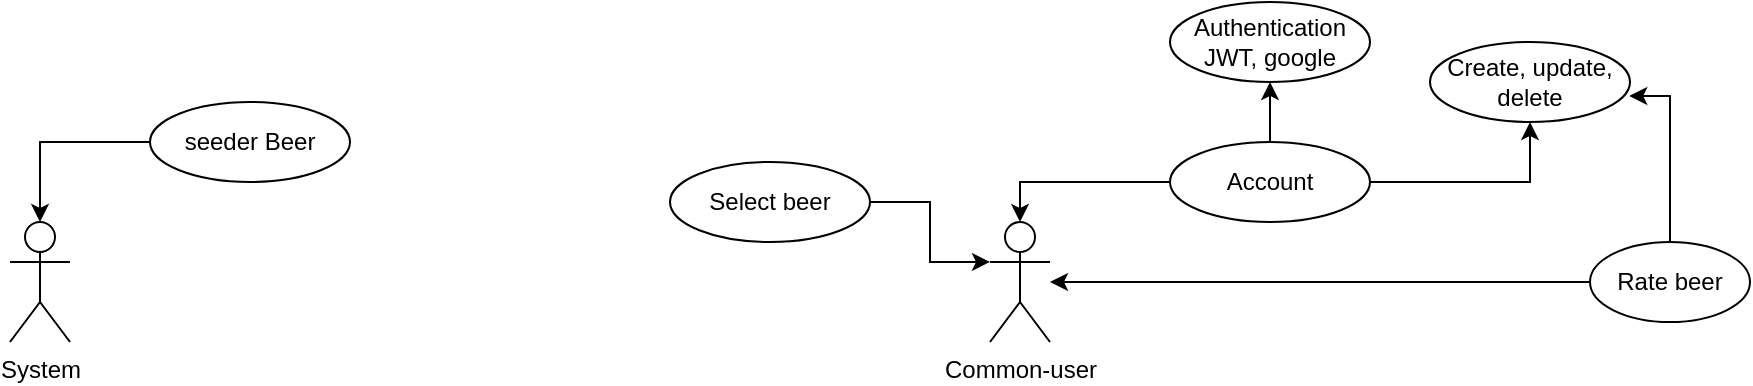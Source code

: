 <mxfile version="24.0.6" type="github" pages="2">
  <diagram id="dXLG3IqObXUuYWV-ODAH" name="Caso de Uso">
    <mxGraphModel dx="2273" dy="764" grid="1" gridSize="10" guides="1" tooltips="1" connect="1" arrows="1" fold="1" page="1" pageScale="1" pageWidth="827" pageHeight="1169" math="0" shadow="0">
      <root>
        <mxCell id="0" />
        <mxCell id="1" parent="0" />
        <mxCell id="3j_sq9nigYKDnWWtqY3_-1" value="System" style="shape=umlActor;verticalLabelPosition=bottom;verticalAlign=top;html=1;outlineConnect=0;" parent="1" vertex="1">
          <mxGeometry x="60" y="210" width="30" height="60" as="geometry" />
        </mxCell>
        <mxCell id="3j_sq9nigYKDnWWtqY3_-2" value="Common-user" style="shape=umlActor;verticalLabelPosition=bottom;verticalAlign=top;html=1;outlineConnect=0;" parent="1" vertex="1">
          <mxGeometry x="550" y="210" width="30" height="60" as="geometry" />
        </mxCell>
        <mxCell id="3j_sq9nigYKDnWWtqY3_-6" style="edgeStyle=orthogonalEdgeStyle;rounded=0;orthogonalLoop=1;jettySize=auto;html=1;" parent="1" source="3j_sq9nigYKDnWWtqY3_-5" target="3j_sq9nigYKDnWWtqY3_-1" edge="1">
          <mxGeometry relative="1" as="geometry" />
        </mxCell>
        <mxCell id="3j_sq9nigYKDnWWtqY3_-5" value="seeder Beer" style="ellipse;whiteSpace=wrap;html=1;align=center;" parent="1" vertex="1">
          <mxGeometry x="130" y="150" width="100" height="40" as="geometry" />
        </mxCell>
        <mxCell id="3j_sq9nigYKDnWWtqY3_-13" style="edgeStyle=orthogonalEdgeStyle;rounded=0;orthogonalLoop=1;jettySize=auto;html=1;entryX=0.5;entryY=1;entryDx=0;entryDy=0;" parent="1" source="3j_sq9nigYKDnWWtqY3_-7" target="3j_sq9nigYKDnWWtqY3_-14" edge="1">
          <mxGeometry relative="1" as="geometry">
            <mxPoint x="750" y="150" as="targetPoint" />
          </mxGeometry>
        </mxCell>
        <mxCell id="3j_sq9nigYKDnWWtqY3_-15" style="edgeStyle=orthogonalEdgeStyle;rounded=0;orthogonalLoop=1;jettySize=auto;html=1;entryX=0.5;entryY=1;entryDx=0;entryDy=0;" parent="1" source="3j_sq9nigYKDnWWtqY3_-7" target="3j_sq9nigYKDnWWtqY3_-16" edge="1">
          <mxGeometry relative="1" as="geometry">
            <mxPoint x="690" y="150" as="targetPoint" />
          </mxGeometry>
        </mxCell>
        <mxCell id="3j_sq9nigYKDnWWtqY3_-7" value="Account" style="ellipse;whiteSpace=wrap;html=1;align=center;" parent="1" vertex="1">
          <mxGeometry x="640" y="170" width="100" height="40" as="geometry" />
        </mxCell>
        <mxCell id="3j_sq9nigYKDnWWtqY3_-8" style="edgeStyle=orthogonalEdgeStyle;rounded=0;orthogonalLoop=1;jettySize=auto;html=1;entryX=0.5;entryY=0;entryDx=0;entryDy=0;entryPerimeter=0;" parent="1" source="3j_sq9nigYKDnWWtqY3_-7" target="3j_sq9nigYKDnWWtqY3_-2" edge="1">
          <mxGeometry relative="1" as="geometry" />
        </mxCell>
        <mxCell id="3j_sq9nigYKDnWWtqY3_-9" value="Select beer" style="ellipse;whiteSpace=wrap;html=1;align=center;" parent="1" vertex="1">
          <mxGeometry x="390" y="180" width="100" height="40" as="geometry" />
        </mxCell>
        <mxCell id="3j_sq9nigYKDnWWtqY3_-12" style="edgeStyle=orthogonalEdgeStyle;rounded=0;orthogonalLoop=1;jettySize=auto;html=1;" parent="1" source="3j_sq9nigYKDnWWtqY3_-10" target="3j_sq9nigYKDnWWtqY3_-2" edge="1">
          <mxGeometry relative="1" as="geometry" />
        </mxCell>
        <mxCell id="3j_sq9nigYKDnWWtqY3_-10" value="Rate beer" style="ellipse;whiteSpace=wrap;html=1;align=center;" parent="1" vertex="1">
          <mxGeometry x="850" y="220" width="80" height="40" as="geometry" />
        </mxCell>
        <mxCell id="3j_sq9nigYKDnWWtqY3_-11" style="edgeStyle=orthogonalEdgeStyle;rounded=0;orthogonalLoop=1;jettySize=auto;html=1;entryX=0;entryY=0.333;entryDx=0;entryDy=0;entryPerimeter=0;" parent="1" source="3j_sq9nigYKDnWWtqY3_-9" target="3j_sq9nigYKDnWWtqY3_-2" edge="1">
          <mxGeometry relative="1" as="geometry" />
        </mxCell>
        <mxCell id="3j_sq9nigYKDnWWtqY3_-14" value="Create, update, delete" style="ellipse;whiteSpace=wrap;html=1;align=center;" parent="1" vertex="1">
          <mxGeometry x="770" y="120" width="100" height="40" as="geometry" />
        </mxCell>
        <mxCell id="3j_sq9nigYKDnWWtqY3_-16" value="Authentication JWT, google" style="ellipse;whiteSpace=wrap;html=1;align=center;" parent="1" vertex="1">
          <mxGeometry x="640" y="100" width="100" height="40" as="geometry" />
        </mxCell>
        <mxCell id="Ao4wYESvtPZh8XHqAkiJ-3" style="edgeStyle=orthogonalEdgeStyle;rounded=0;orthogonalLoop=1;jettySize=auto;html=1;entryX=0.996;entryY=0.675;entryDx=0;entryDy=0;entryPerimeter=0;" parent="1" source="3j_sq9nigYKDnWWtqY3_-10" target="3j_sq9nigYKDnWWtqY3_-14" edge="1">
          <mxGeometry relative="1" as="geometry" />
        </mxCell>
      </root>
    </mxGraphModel>
  </diagram>
  <diagram id="Zvd5h1GYVvDp6IJw9Z2-" name="MER">
    <mxGraphModel dx="1299" dy="437" grid="1" gridSize="10" guides="1" tooltips="1" connect="1" arrows="1" fold="1" page="1" pageScale="1" pageWidth="827" pageHeight="1169" math="0" shadow="0">
      <root>
        <mxCell id="0" />
        <mxCell id="1" parent="0" />
        <mxCell id="KjqSAi9OxwhGEm7AtrSG-1" value="User" style="swimlane;fontStyle=1;align=center;verticalAlign=top;childLayout=stackLayout;horizontal=1;startSize=26;horizontalStack=0;resizeParent=1;resizeParentMax=0;resizeLast=0;collapsible=1;marginBottom=0;whiteSpace=wrap;html=1;" parent="1" vertex="1">
          <mxGeometry x="320" y="150" width="160" height="164" as="geometry">
            <mxRectangle x="50" y="210" width="70" height="30" as="alternateBounds" />
          </mxGeometry>
        </mxCell>
        <mxCell id="KjqSAi9OxwhGEm7AtrSG-2" value="+ name: string" style="text;strokeColor=none;fillColor=none;align=left;verticalAlign=top;spacingLeft=4;spacingRight=4;overflow=hidden;rotatable=0;points=[[0,0.5],[1,0.5]];portConstraint=eastwest;whiteSpace=wrap;html=1;" parent="KjqSAi9OxwhGEm7AtrSG-1" vertex="1">
          <mxGeometry y="26" width="160" height="26" as="geometry" />
        </mxCell>
        <mxCell id="599wfRgBFFB_Gyz-uIn3-3" value="+ email: string" style="text;strokeColor=none;fillColor=none;align=left;verticalAlign=top;spacingLeft=4;spacingRight=4;overflow=hidden;rotatable=0;points=[[0,0.5],[1,0.5]];portConstraint=eastwest;whiteSpace=wrap;html=1;" parent="KjqSAi9OxwhGEm7AtrSG-1" vertex="1">
          <mxGeometry y="52" width="160" height="26" as="geometry" />
        </mxCell>
        <mxCell id="599wfRgBFFB_Gyz-uIn3-10" value="+ password: string" style="text;strokeColor=none;fillColor=none;align=left;verticalAlign=top;spacingLeft=4;spacingRight=4;overflow=hidden;rotatable=0;points=[[0,0.5],[1,0.5]];portConstraint=eastwest;whiteSpace=wrap;html=1;" parent="KjqSAi9OxwhGEm7AtrSG-1" vertex="1">
          <mxGeometry y="78" width="160" height="26" as="geometry" />
        </mxCell>
        <mxCell id="599wfRgBFFB_Gyz-uIn3-11" value="+ birth_date: date" style="text;strokeColor=none;fillColor=none;align=left;verticalAlign=top;spacingLeft=4;spacingRight=4;overflow=hidden;rotatable=0;points=[[0,0.5],[1,0.5]];portConstraint=eastwest;whiteSpace=wrap;html=1;" parent="KjqSAi9OxwhGEm7AtrSG-1" vertex="1">
          <mxGeometry y="104" width="160" height="26" as="geometry" />
        </mxCell>
        <mxCell id="KjqSAi9OxwhGEm7AtrSG-3" value="" style="line;strokeWidth=1;fillColor=none;align=left;verticalAlign=middle;spacingTop=-1;spacingLeft=3;spacingRight=3;rotatable=0;labelPosition=right;points=[];portConstraint=eastwest;strokeColor=inherit;" parent="KjqSAi9OxwhGEm7AtrSG-1" vertex="1">
          <mxGeometry y="130" width="160" height="8" as="geometry" />
        </mxCell>
        <mxCell id="KjqSAi9OxwhGEm7AtrSG-4" value="+ method(type): type" style="text;strokeColor=none;fillColor=none;align=left;verticalAlign=top;spacingLeft=4;spacingRight=4;overflow=hidden;rotatable=0;points=[[0,0.5],[1,0.5]];portConstraint=eastwest;whiteSpace=wrap;html=1;" parent="KjqSAi9OxwhGEm7AtrSG-1" vertex="1">
          <mxGeometry y="138" width="160" height="26" as="geometry" />
        </mxCell>
        <mxCell id="599wfRgBFFB_Gyz-uIn3-4" value="Address" style="swimlane;fontStyle=1;align=center;verticalAlign=top;childLayout=stackLayout;horizontal=1;startSize=26;horizontalStack=0;resizeParent=1;resizeParentMax=0;resizeLast=0;collapsible=1;marginBottom=0;whiteSpace=wrap;html=1;" parent="1" vertex="1">
          <mxGeometry y="150" width="160" height="190" as="geometry">
            <mxRectangle x="300" y="210" width="70" height="30" as="alternateBounds" />
          </mxGeometry>
        </mxCell>
        <mxCell id="599wfRgBFFB_Gyz-uIn3-5" value="+ street: string" style="text;strokeColor=none;fillColor=none;align=left;verticalAlign=top;spacingLeft=4;spacingRight=4;overflow=hidden;rotatable=0;points=[[0,0.5],[1,0.5]];portConstraint=eastwest;whiteSpace=wrap;html=1;" parent="599wfRgBFFB_Gyz-uIn3-4" vertex="1">
          <mxGeometry y="26" width="160" height="26" as="geometry" />
        </mxCell>
        <mxCell id="599wfRgBFFB_Gyz-uIn3-6" value="+&amp;nbsp;state&lt;span style=&quot;background-color: initial;&quot;&gt;: string&lt;/span&gt;" style="text;strokeColor=none;fillColor=none;align=left;verticalAlign=top;spacingLeft=4;spacingRight=4;overflow=hidden;rotatable=0;points=[[0,0.5],[1,0.5]];portConstraint=eastwest;whiteSpace=wrap;html=1;" parent="599wfRgBFFB_Gyz-uIn3-4" vertex="1">
          <mxGeometry y="52" width="160" height="26" as="geometry" />
        </mxCell>
        <mxCell id="599wfRgBFFB_Gyz-uIn3-12" value="+&amp;nbsp;country&lt;span style=&quot;background-color: initial;&quot;&gt;: attribute&lt;/span&gt;" style="text;strokeColor=none;fillColor=none;align=left;verticalAlign=top;spacingLeft=4;spacingRight=4;overflow=hidden;rotatable=0;points=[[0,0.5],[1,0.5]];portConstraint=eastwest;whiteSpace=wrap;html=1;" parent="599wfRgBFFB_Gyz-uIn3-4" vertex="1">
          <mxGeometry y="78" width="160" height="26" as="geometry" />
        </mxCell>
        <mxCell id="599wfRgBFFB_Gyz-uIn3-13" value="+ zip_code: attribute" style="text;strokeColor=none;fillColor=none;align=left;verticalAlign=top;spacingLeft=4;spacingRight=4;overflow=hidden;rotatable=0;points=[[0,0.5],[1,0.5]];portConstraint=eastwest;whiteSpace=wrap;html=1;" parent="599wfRgBFFB_Gyz-uIn3-4" vertex="1">
          <mxGeometry y="104" width="160" height="26" as="geometry" />
        </mxCell>
        <mxCell id="599wfRgBFFB_Gyz-uIn3-9" value="+ user_id: FK" style="text;strokeColor=none;fillColor=none;align=left;verticalAlign=top;spacingLeft=4;spacingRight=4;overflow=hidden;rotatable=0;points=[[0,0.5],[1,0.5]];portConstraint=eastwest;whiteSpace=wrap;html=1;" parent="599wfRgBFFB_Gyz-uIn3-4" vertex="1">
          <mxGeometry y="130" width="160" height="26" as="geometry" />
        </mxCell>
        <mxCell id="599wfRgBFFB_Gyz-uIn3-7" value="" style="line;strokeWidth=1;fillColor=none;align=left;verticalAlign=middle;spacingTop=-1;spacingLeft=3;spacingRight=3;rotatable=0;labelPosition=right;points=[];portConstraint=eastwest;strokeColor=inherit;" parent="599wfRgBFFB_Gyz-uIn3-4" vertex="1">
          <mxGeometry y="156" width="160" height="8" as="geometry" />
        </mxCell>
        <mxCell id="599wfRgBFFB_Gyz-uIn3-8" value="+ method(type): type" style="text;strokeColor=none;fillColor=none;align=left;verticalAlign=top;spacingLeft=4;spacingRight=4;overflow=hidden;rotatable=0;points=[[0,0.5],[1,0.5]];portConstraint=eastwest;whiteSpace=wrap;html=1;" parent="599wfRgBFFB_Gyz-uIn3-4" vertex="1">
          <mxGeometry y="164" width="160" height="26" as="geometry" />
        </mxCell>
        <mxCell id="01NePRwerZdK8g0F4qX8-1" value="Beer" style="swimlane;fontStyle=1;align=center;verticalAlign=top;childLayout=stackLayout;horizontal=1;startSize=26;horizontalStack=0;resizeParent=1;resizeParentMax=0;resizeLast=0;collapsible=1;marginBottom=0;whiteSpace=wrap;html=1;" vertex="1" parent="1">
          <mxGeometry x="220" y="340" width="160" height="112" as="geometry" />
        </mxCell>
        <mxCell id="01NePRwerZdK8g0F4qX8-2" value="+ name: string" style="text;strokeColor=none;fillColor=none;align=left;verticalAlign=top;spacingLeft=4;spacingRight=4;overflow=hidden;rotatable=0;points=[[0,0.5],[1,0.5]];portConstraint=eastwest;whiteSpace=wrap;html=1;" vertex="1" parent="01NePRwerZdK8g0F4qX8-1">
          <mxGeometry y="26" width="160" height="26" as="geometry" />
        </mxCell>
        <mxCell id="01NePRwerZdK8g0F4qX8-5" value="+ brand: string" style="text;strokeColor=none;fillColor=none;align=left;verticalAlign=top;spacingLeft=4;spacingRight=4;overflow=hidden;rotatable=0;points=[[0,0.5],[1,0.5]];portConstraint=eastwest;whiteSpace=wrap;html=1;" vertex="1" parent="01NePRwerZdK8g0F4qX8-1">
          <mxGeometry y="52" width="160" height="26" as="geometry" />
        </mxCell>
        <mxCell id="01NePRwerZdK8g0F4qX8-3" value="" style="line;strokeWidth=1;fillColor=none;align=left;verticalAlign=middle;spacingTop=-1;spacingLeft=3;spacingRight=3;rotatable=0;labelPosition=right;points=[];portConstraint=eastwest;strokeColor=inherit;" vertex="1" parent="01NePRwerZdK8g0F4qX8-1">
          <mxGeometry y="78" width="160" height="8" as="geometry" />
        </mxCell>
        <mxCell id="01NePRwerZdK8g0F4qX8-4" value="+ method(type): type" style="text;strokeColor=none;fillColor=none;align=left;verticalAlign=top;spacingLeft=4;spacingRight=4;overflow=hidden;rotatable=0;points=[[0,0.5],[1,0.5]];portConstraint=eastwest;whiteSpace=wrap;html=1;" vertex="1" parent="01NePRwerZdK8g0F4qX8-1">
          <mxGeometry y="86" width="160" height="26" as="geometry" />
        </mxCell>
        <mxCell id="01NePRwerZdK8g0F4qX8-6" value="beer_rate" style="swimlane;fontStyle=1;align=center;verticalAlign=top;childLayout=stackLayout;horizontal=1;startSize=26;horizontalStack=0;resizeParent=1;resizeParentMax=0;resizeLast=0;collapsible=1;marginBottom=0;whiteSpace=wrap;html=1;" vertex="1" parent="1">
          <mxGeometry x="480" y="334" width="160" height="164" as="geometry" />
        </mxCell>
        <mxCell id="01NePRwerZdK8g0F4qX8-7" value="+ beer_id: FK" style="text;strokeColor=none;fillColor=none;align=left;verticalAlign=top;spacingLeft=4;spacingRight=4;overflow=hidden;rotatable=0;points=[[0,0.5],[1,0.5]];portConstraint=eastwest;whiteSpace=wrap;html=1;" vertex="1" parent="01NePRwerZdK8g0F4qX8-6">
          <mxGeometry y="26" width="160" height="26" as="geometry" />
        </mxCell>
        <mxCell id="01NePRwerZdK8g0F4qX8-10" value="+ user_id: FK" style="text;strokeColor=none;fillColor=none;align=left;verticalAlign=top;spacingLeft=4;spacingRight=4;overflow=hidden;rotatable=0;points=[[0,0.5],[1,0.5]];portConstraint=eastwest;whiteSpace=wrap;html=1;" vertex="1" parent="01NePRwerZdK8g0F4qX8-6">
          <mxGeometry y="52" width="160" height="26" as="geometry" />
        </mxCell>
        <mxCell id="01NePRwerZdK8g0F4qX8-15" value="+ rate: float" style="text;strokeColor=none;fillColor=none;align=left;verticalAlign=top;spacingLeft=4;spacingRight=4;overflow=hidden;rotatable=0;points=[[0,0.5],[1,0.5]];portConstraint=eastwest;whiteSpace=wrap;html=1;" vertex="1" parent="01NePRwerZdK8g0F4qX8-6">
          <mxGeometry y="78" width="160" height="26" as="geometry" />
        </mxCell>
        <mxCell id="01NePRwerZdK8g0F4qX8-16" value="+ comment: text" style="text;strokeColor=none;fillColor=none;align=left;verticalAlign=top;spacingLeft=4;spacingRight=4;overflow=hidden;rotatable=0;points=[[0,0.5],[1,0.5]];portConstraint=eastwest;whiteSpace=wrap;html=1;" vertex="1" parent="01NePRwerZdK8g0F4qX8-6">
          <mxGeometry y="104" width="160" height="26" as="geometry" />
        </mxCell>
        <mxCell id="01NePRwerZdK8g0F4qX8-8" value="" style="line;strokeWidth=1;fillColor=none;align=left;verticalAlign=middle;spacingTop=-1;spacingLeft=3;spacingRight=3;rotatable=0;labelPosition=right;points=[];portConstraint=eastwest;strokeColor=inherit;" vertex="1" parent="01NePRwerZdK8g0F4qX8-6">
          <mxGeometry y="130" width="160" height="8" as="geometry" />
        </mxCell>
        <mxCell id="01NePRwerZdK8g0F4qX8-9" value="+ method(type): type" style="text;strokeColor=none;fillColor=none;align=left;verticalAlign=top;spacingLeft=4;spacingRight=4;overflow=hidden;rotatable=0;points=[[0,0.5],[1,0.5]];portConstraint=eastwest;whiteSpace=wrap;html=1;" vertex="1" parent="01NePRwerZdK8g0F4qX8-6">
          <mxGeometry y="138" width="160" height="26" as="geometry" />
        </mxCell>
      </root>
    </mxGraphModel>
  </diagram>
</mxfile>
